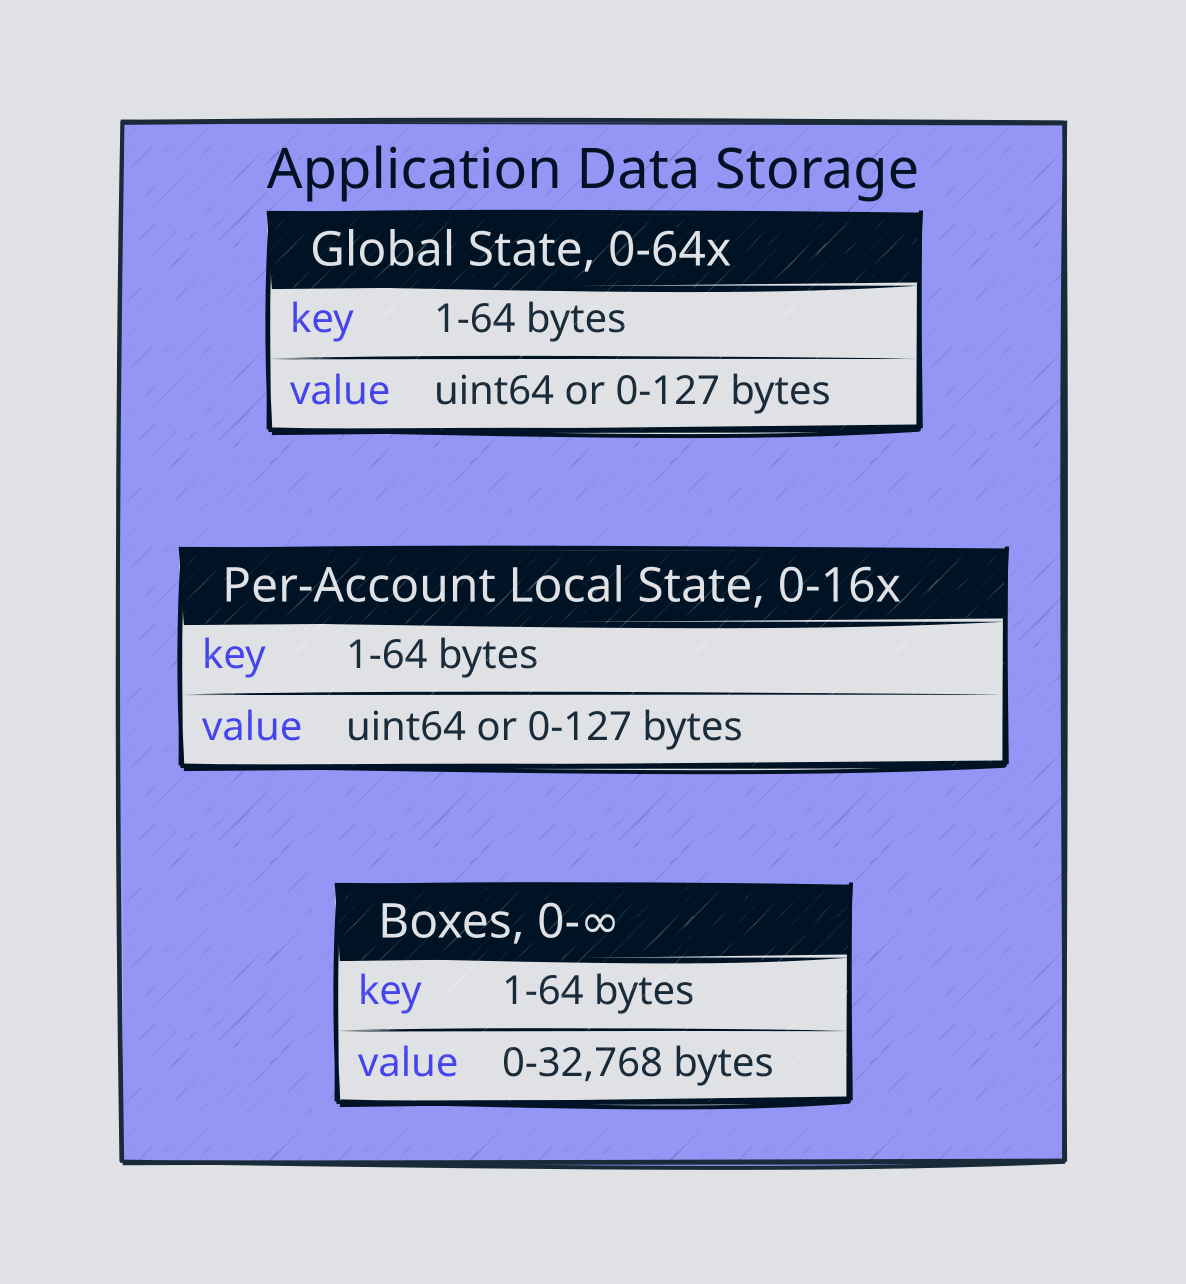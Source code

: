 direction: left
vars: {
  d2-config: {
    pad: 60
    layout-engine: tala
    sketch: true
    theme-overrides: {
      N1: "#001324"
      N2: "#192A39"
      N4: "#4C5965"
      N5: "#7F8991"
      N7: "#dfe1e5"
      B1: "#2D2DF1"
      B2: "#4444ED"
      B3: "#6C6CF1"
      B4: "#9595F5"
      B5: "#BFBFF9"
      B6: "#E9E9FD"
      AA4: "#FF7F48"
      AA5: "#FF7F48"
      AB4: "#FF7F48"
      AB5: "#FF7F48"
    }
  }
}
classes: {
  tealBox: {
    style: {
      fill: "#17CAC6"
      stroke-width: 0
    }
  }
  container: {
    label.near: top-center
    style: {
      stroke: "#192A39"
    }
  }
}
localStorage: Application Data Storage {
  "Global State, 0-64x": {
    shape: sql_table
    key: 1-64 bytes
    value: uint64 or 0-127 bytes
  }
  "Per-Account Local State, 0-16x": {
    shape: sql_table
    key: 1-64 bytes
    value: uint64 or 0-127 bytes
  }
  Boxes, 0-∞: {
    shape: sql_table
    key: 1-64 bytes
    value: 0-32,768 bytes
  }
}
localStorage.class: container
